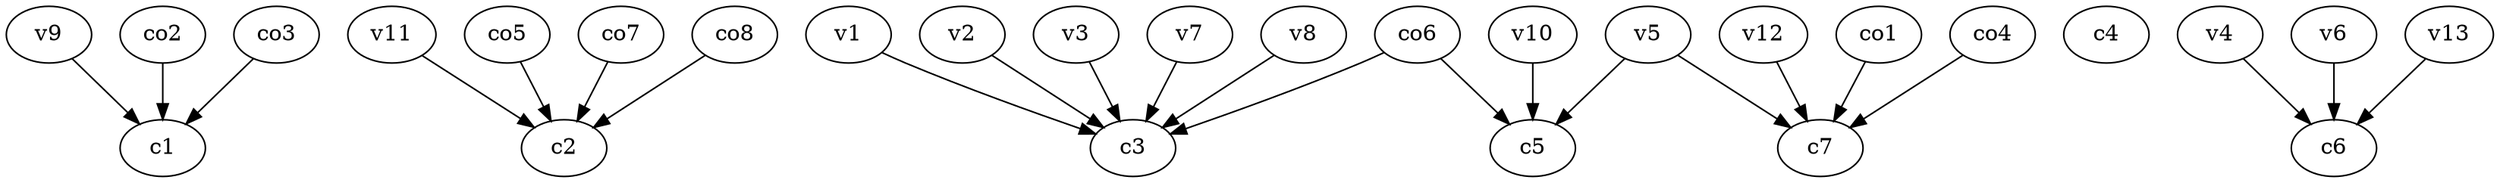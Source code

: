 strict digraph  {
c1;
c2;
c3;
c4;
c5;
c6;
c7;
v1;
v2;
v3;
v4;
v5;
v6;
v7;
v8;
v9;
v10;
v11;
v12;
v13;
co1;
co2;
co3;
co4;
co5;
co6;
co7;
co8;
v1 -> c3  [weight=1];
v2 -> c3  [weight=1];
v3 -> c3  [weight=1];
v4 -> c6  [weight=1];
v5 -> c5  [weight=1];
v5 -> c7  [weight=1];
v6 -> c6  [weight=1];
v7 -> c3  [weight=1];
v8 -> c3  [weight=1];
v9 -> c1  [weight=1];
v10 -> c5  [weight=1];
v11 -> c2  [weight=1];
v12 -> c7  [weight=1];
v13 -> c6  [weight=1];
co1 -> c7  [weight=1];
co2 -> c1  [weight=1];
co3 -> c1  [weight=1];
co4 -> c7  [weight=1];
co5 -> c2  [weight=1];
co6 -> c5  [weight=1];
co6 -> c3  [weight=1];
co7 -> c2  [weight=1];
co8 -> c2  [weight=1];
}
